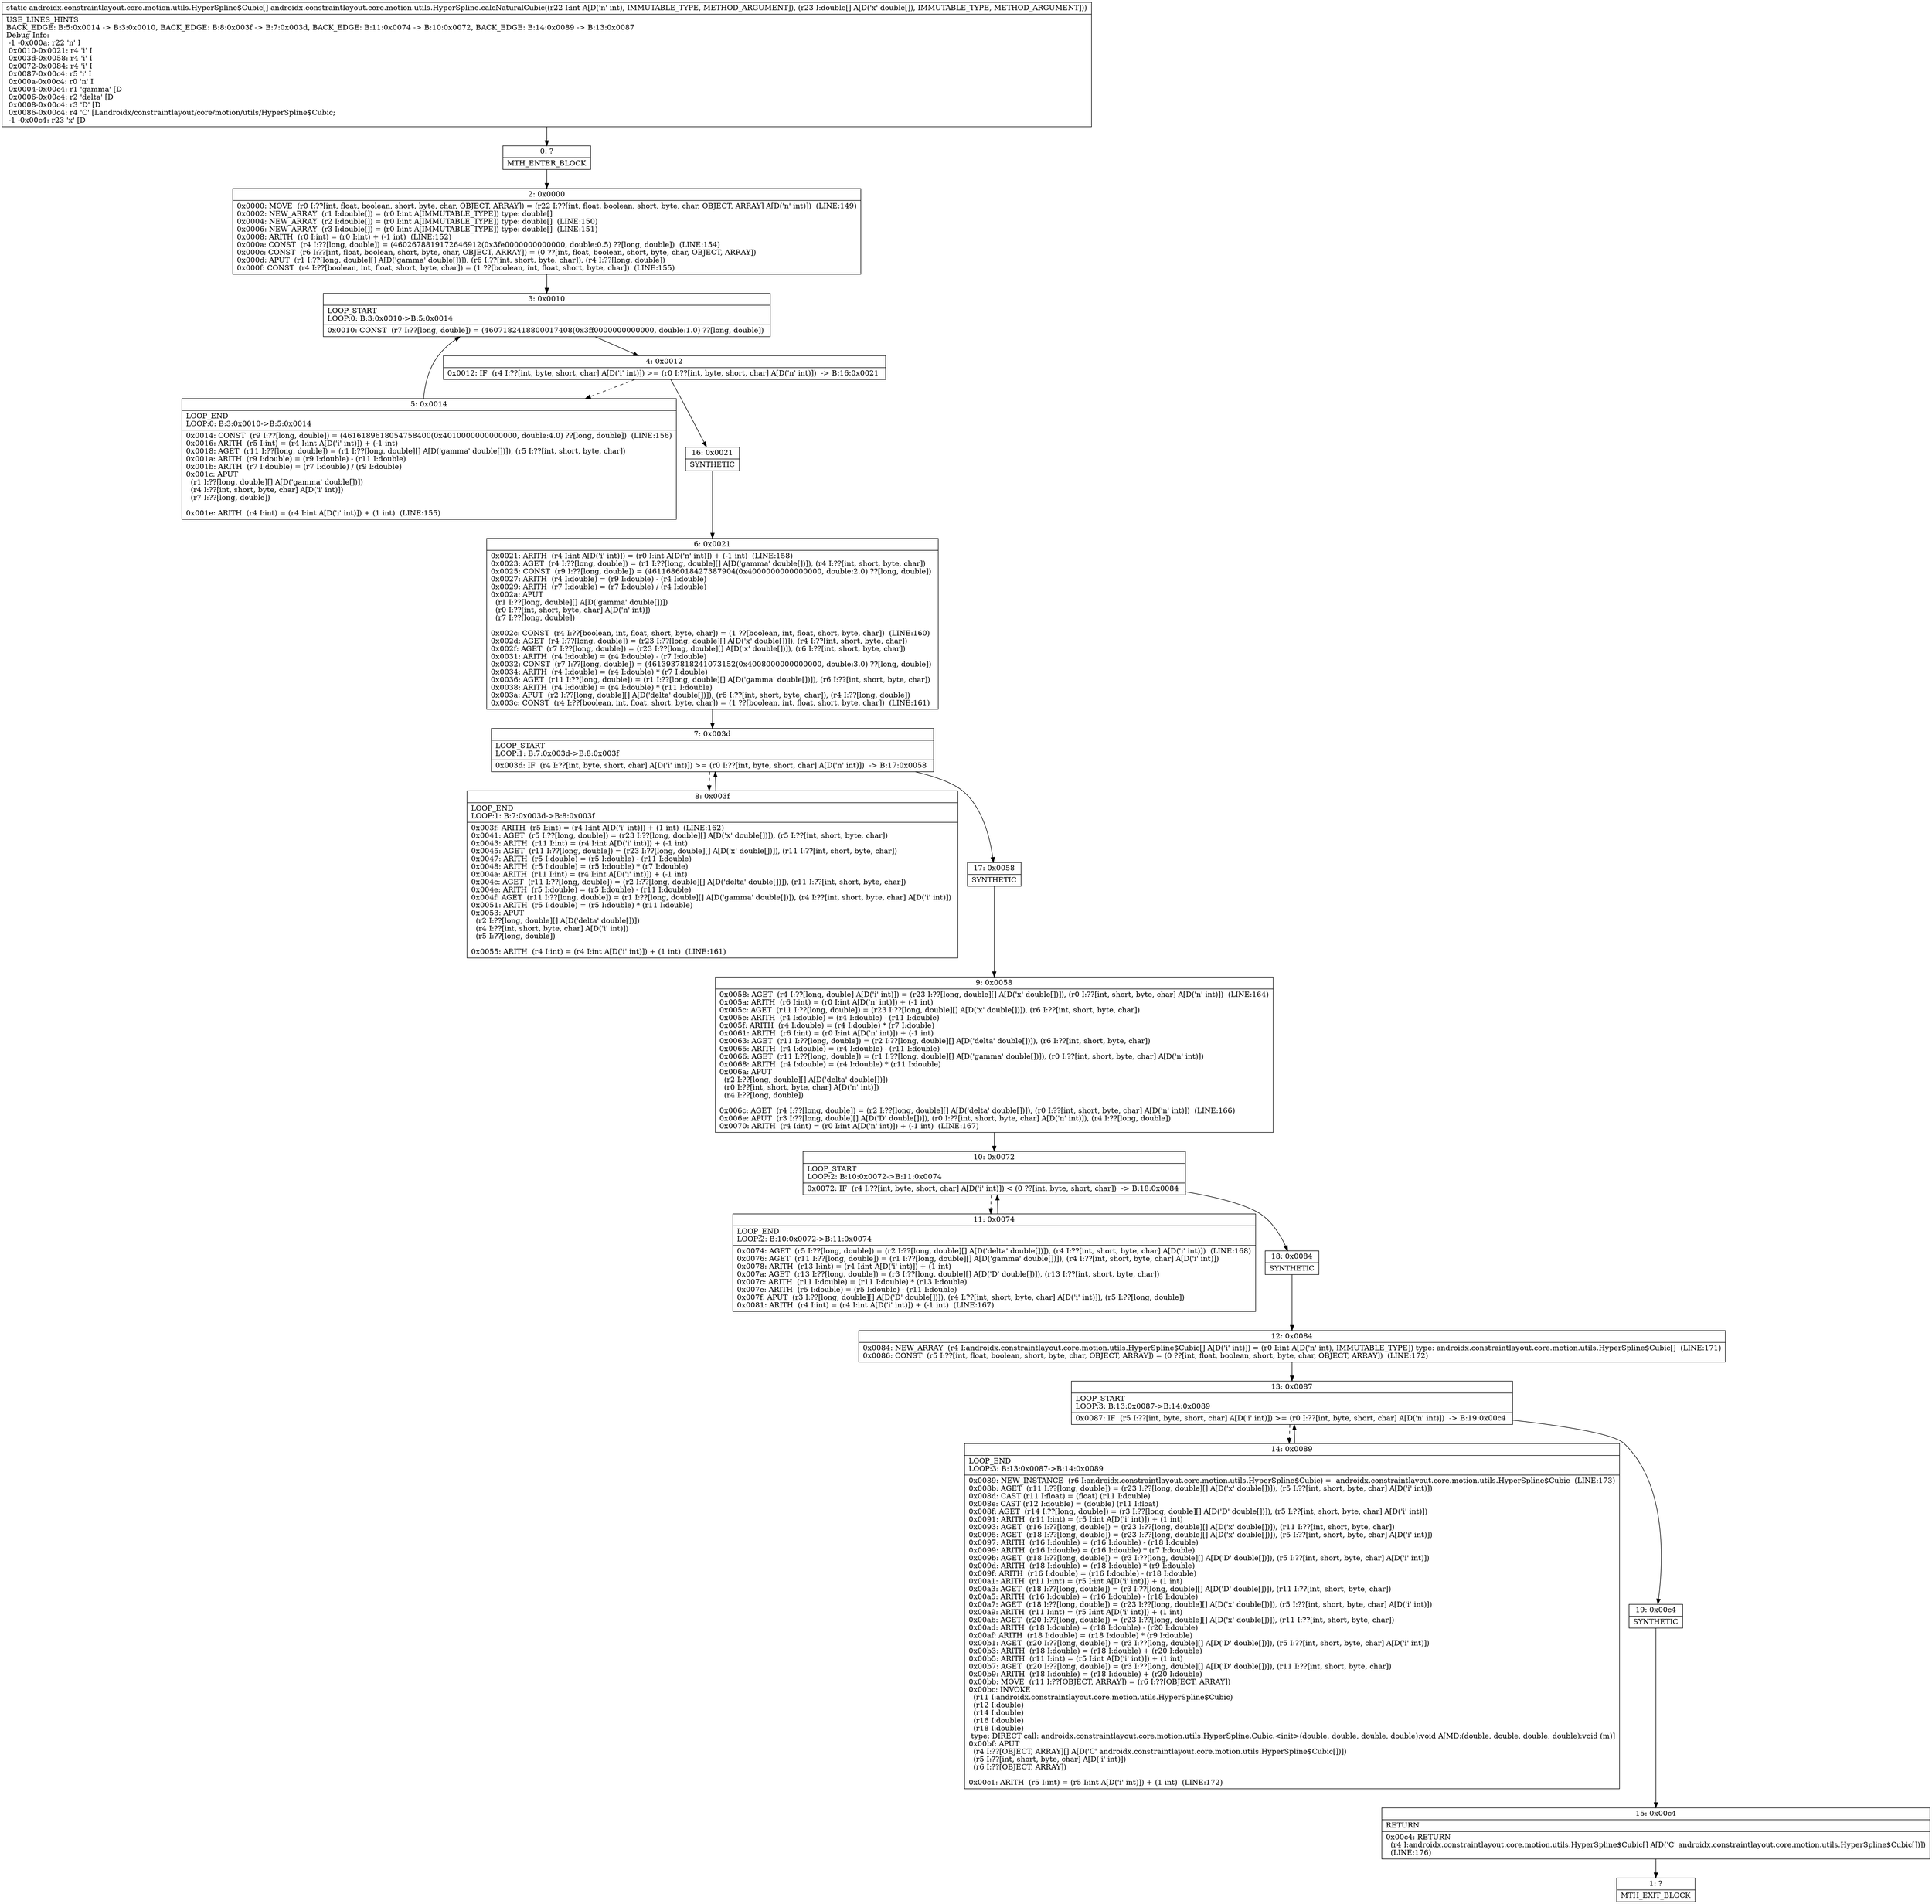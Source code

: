digraph "CFG forandroidx.constraintlayout.core.motion.utils.HyperSpline.calcNaturalCubic(I[D)[Landroidx\/constraintlayout\/core\/motion\/utils\/HyperSpline$Cubic;" {
Node_0 [shape=record,label="{0\:\ ?|MTH_ENTER_BLOCK\l}"];
Node_2 [shape=record,label="{2\:\ 0x0000|0x0000: MOVE  (r0 I:??[int, float, boolean, short, byte, char, OBJECT, ARRAY]) = (r22 I:??[int, float, boolean, short, byte, char, OBJECT, ARRAY] A[D('n' int)])  (LINE:149)\l0x0002: NEW_ARRAY  (r1 I:double[]) = (r0 I:int A[IMMUTABLE_TYPE]) type: double[] \l0x0004: NEW_ARRAY  (r2 I:double[]) = (r0 I:int A[IMMUTABLE_TYPE]) type: double[]  (LINE:150)\l0x0006: NEW_ARRAY  (r3 I:double[]) = (r0 I:int A[IMMUTABLE_TYPE]) type: double[]  (LINE:151)\l0x0008: ARITH  (r0 I:int) = (r0 I:int) + (\-1 int)  (LINE:152)\l0x000a: CONST  (r4 I:??[long, double]) = (4602678819172646912(0x3fe0000000000000, double:0.5) ??[long, double])  (LINE:154)\l0x000c: CONST  (r6 I:??[int, float, boolean, short, byte, char, OBJECT, ARRAY]) = (0 ??[int, float, boolean, short, byte, char, OBJECT, ARRAY]) \l0x000d: APUT  (r1 I:??[long, double][] A[D('gamma' double[])]), (r6 I:??[int, short, byte, char]), (r4 I:??[long, double]) \l0x000f: CONST  (r4 I:??[boolean, int, float, short, byte, char]) = (1 ??[boolean, int, float, short, byte, char])  (LINE:155)\l}"];
Node_3 [shape=record,label="{3\:\ 0x0010|LOOP_START\lLOOP:0: B:3:0x0010\-\>B:5:0x0014\l|0x0010: CONST  (r7 I:??[long, double]) = (4607182418800017408(0x3ff0000000000000, double:1.0) ??[long, double]) \l}"];
Node_4 [shape=record,label="{4\:\ 0x0012|0x0012: IF  (r4 I:??[int, byte, short, char] A[D('i' int)]) \>= (r0 I:??[int, byte, short, char] A[D('n' int)])  \-\> B:16:0x0021 \l}"];
Node_5 [shape=record,label="{5\:\ 0x0014|LOOP_END\lLOOP:0: B:3:0x0010\-\>B:5:0x0014\l|0x0014: CONST  (r9 I:??[long, double]) = (4616189618054758400(0x4010000000000000, double:4.0) ??[long, double])  (LINE:156)\l0x0016: ARITH  (r5 I:int) = (r4 I:int A[D('i' int)]) + (\-1 int) \l0x0018: AGET  (r11 I:??[long, double]) = (r1 I:??[long, double][] A[D('gamma' double[])]), (r5 I:??[int, short, byte, char]) \l0x001a: ARITH  (r9 I:double) = (r9 I:double) \- (r11 I:double) \l0x001b: ARITH  (r7 I:double) = (r7 I:double) \/ (r9 I:double) \l0x001c: APUT  \l  (r1 I:??[long, double][] A[D('gamma' double[])])\l  (r4 I:??[int, short, byte, char] A[D('i' int)])\l  (r7 I:??[long, double])\l \l0x001e: ARITH  (r4 I:int) = (r4 I:int A[D('i' int)]) + (1 int)  (LINE:155)\l}"];
Node_16 [shape=record,label="{16\:\ 0x0021|SYNTHETIC\l}"];
Node_6 [shape=record,label="{6\:\ 0x0021|0x0021: ARITH  (r4 I:int A[D('i' int)]) = (r0 I:int A[D('n' int)]) + (\-1 int)  (LINE:158)\l0x0023: AGET  (r4 I:??[long, double]) = (r1 I:??[long, double][] A[D('gamma' double[])]), (r4 I:??[int, short, byte, char]) \l0x0025: CONST  (r9 I:??[long, double]) = (4611686018427387904(0x4000000000000000, double:2.0) ??[long, double]) \l0x0027: ARITH  (r4 I:double) = (r9 I:double) \- (r4 I:double) \l0x0029: ARITH  (r7 I:double) = (r7 I:double) \/ (r4 I:double) \l0x002a: APUT  \l  (r1 I:??[long, double][] A[D('gamma' double[])])\l  (r0 I:??[int, short, byte, char] A[D('n' int)])\l  (r7 I:??[long, double])\l \l0x002c: CONST  (r4 I:??[boolean, int, float, short, byte, char]) = (1 ??[boolean, int, float, short, byte, char])  (LINE:160)\l0x002d: AGET  (r4 I:??[long, double]) = (r23 I:??[long, double][] A[D('x' double[])]), (r4 I:??[int, short, byte, char]) \l0x002f: AGET  (r7 I:??[long, double]) = (r23 I:??[long, double][] A[D('x' double[])]), (r6 I:??[int, short, byte, char]) \l0x0031: ARITH  (r4 I:double) = (r4 I:double) \- (r7 I:double) \l0x0032: CONST  (r7 I:??[long, double]) = (4613937818241073152(0x4008000000000000, double:3.0) ??[long, double]) \l0x0034: ARITH  (r4 I:double) = (r4 I:double) * (r7 I:double) \l0x0036: AGET  (r11 I:??[long, double]) = (r1 I:??[long, double][] A[D('gamma' double[])]), (r6 I:??[int, short, byte, char]) \l0x0038: ARITH  (r4 I:double) = (r4 I:double) * (r11 I:double) \l0x003a: APUT  (r2 I:??[long, double][] A[D('delta' double[])]), (r6 I:??[int, short, byte, char]), (r4 I:??[long, double]) \l0x003c: CONST  (r4 I:??[boolean, int, float, short, byte, char]) = (1 ??[boolean, int, float, short, byte, char])  (LINE:161)\l}"];
Node_7 [shape=record,label="{7\:\ 0x003d|LOOP_START\lLOOP:1: B:7:0x003d\-\>B:8:0x003f\l|0x003d: IF  (r4 I:??[int, byte, short, char] A[D('i' int)]) \>= (r0 I:??[int, byte, short, char] A[D('n' int)])  \-\> B:17:0x0058 \l}"];
Node_8 [shape=record,label="{8\:\ 0x003f|LOOP_END\lLOOP:1: B:7:0x003d\-\>B:8:0x003f\l|0x003f: ARITH  (r5 I:int) = (r4 I:int A[D('i' int)]) + (1 int)  (LINE:162)\l0x0041: AGET  (r5 I:??[long, double]) = (r23 I:??[long, double][] A[D('x' double[])]), (r5 I:??[int, short, byte, char]) \l0x0043: ARITH  (r11 I:int) = (r4 I:int A[D('i' int)]) + (\-1 int) \l0x0045: AGET  (r11 I:??[long, double]) = (r23 I:??[long, double][] A[D('x' double[])]), (r11 I:??[int, short, byte, char]) \l0x0047: ARITH  (r5 I:double) = (r5 I:double) \- (r11 I:double) \l0x0048: ARITH  (r5 I:double) = (r5 I:double) * (r7 I:double) \l0x004a: ARITH  (r11 I:int) = (r4 I:int A[D('i' int)]) + (\-1 int) \l0x004c: AGET  (r11 I:??[long, double]) = (r2 I:??[long, double][] A[D('delta' double[])]), (r11 I:??[int, short, byte, char]) \l0x004e: ARITH  (r5 I:double) = (r5 I:double) \- (r11 I:double) \l0x004f: AGET  (r11 I:??[long, double]) = (r1 I:??[long, double][] A[D('gamma' double[])]), (r4 I:??[int, short, byte, char] A[D('i' int)]) \l0x0051: ARITH  (r5 I:double) = (r5 I:double) * (r11 I:double) \l0x0053: APUT  \l  (r2 I:??[long, double][] A[D('delta' double[])])\l  (r4 I:??[int, short, byte, char] A[D('i' int)])\l  (r5 I:??[long, double])\l \l0x0055: ARITH  (r4 I:int) = (r4 I:int A[D('i' int)]) + (1 int)  (LINE:161)\l}"];
Node_17 [shape=record,label="{17\:\ 0x0058|SYNTHETIC\l}"];
Node_9 [shape=record,label="{9\:\ 0x0058|0x0058: AGET  (r4 I:??[long, double] A[D('i' int)]) = (r23 I:??[long, double][] A[D('x' double[])]), (r0 I:??[int, short, byte, char] A[D('n' int)])  (LINE:164)\l0x005a: ARITH  (r6 I:int) = (r0 I:int A[D('n' int)]) + (\-1 int) \l0x005c: AGET  (r11 I:??[long, double]) = (r23 I:??[long, double][] A[D('x' double[])]), (r6 I:??[int, short, byte, char]) \l0x005e: ARITH  (r4 I:double) = (r4 I:double) \- (r11 I:double) \l0x005f: ARITH  (r4 I:double) = (r4 I:double) * (r7 I:double) \l0x0061: ARITH  (r6 I:int) = (r0 I:int A[D('n' int)]) + (\-1 int) \l0x0063: AGET  (r11 I:??[long, double]) = (r2 I:??[long, double][] A[D('delta' double[])]), (r6 I:??[int, short, byte, char]) \l0x0065: ARITH  (r4 I:double) = (r4 I:double) \- (r11 I:double) \l0x0066: AGET  (r11 I:??[long, double]) = (r1 I:??[long, double][] A[D('gamma' double[])]), (r0 I:??[int, short, byte, char] A[D('n' int)]) \l0x0068: ARITH  (r4 I:double) = (r4 I:double) * (r11 I:double) \l0x006a: APUT  \l  (r2 I:??[long, double][] A[D('delta' double[])])\l  (r0 I:??[int, short, byte, char] A[D('n' int)])\l  (r4 I:??[long, double])\l \l0x006c: AGET  (r4 I:??[long, double]) = (r2 I:??[long, double][] A[D('delta' double[])]), (r0 I:??[int, short, byte, char] A[D('n' int)])  (LINE:166)\l0x006e: APUT  (r3 I:??[long, double][] A[D('D' double[])]), (r0 I:??[int, short, byte, char] A[D('n' int)]), (r4 I:??[long, double]) \l0x0070: ARITH  (r4 I:int) = (r0 I:int A[D('n' int)]) + (\-1 int)  (LINE:167)\l}"];
Node_10 [shape=record,label="{10\:\ 0x0072|LOOP_START\lLOOP:2: B:10:0x0072\-\>B:11:0x0074\l|0x0072: IF  (r4 I:??[int, byte, short, char] A[D('i' int)]) \< (0 ??[int, byte, short, char])  \-\> B:18:0x0084 \l}"];
Node_11 [shape=record,label="{11\:\ 0x0074|LOOP_END\lLOOP:2: B:10:0x0072\-\>B:11:0x0074\l|0x0074: AGET  (r5 I:??[long, double]) = (r2 I:??[long, double][] A[D('delta' double[])]), (r4 I:??[int, short, byte, char] A[D('i' int)])  (LINE:168)\l0x0076: AGET  (r11 I:??[long, double]) = (r1 I:??[long, double][] A[D('gamma' double[])]), (r4 I:??[int, short, byte, char] A[D('i' int)]) \l0x0078: ARITH  (r13 I:int) = (r4 I:int A[D('i' int)]) + (1 int) \l0x007a: AGET  (r13 I:??[long, double]) = (r3 I:??[long, double][] A[D('D' double[])]), (r13 I:??[int, short, byte, char]) \l0x007c: ARITH  (r11 I:double) = (r11 I:double) * (r13 I:double) \l0x007e: ARITH  (r5 I:double) = (r5 I:double) \- (r11 I:double) \l0x007f: APUT  (r3 I:??[long, double][] A[D('D' double[])]), (r4 I:??[int, short, byte, char] A[D('i' int)]), (r5 I:??[long, double]) \l0x0081: ARITH  (r4 I:int) = (r4 I:int A[D('i' int)]) + (\-1 int)  (LINE:167)\l}"];
Node_18 [shape=record,label="{18\:\ 0x0084|SYNTHETIC\l}"];
Node_12 [shape=record,label="{12\:\ 0x0084|0x0084: NEW_ARRAY  (r4 I:androidx.constraintlayout.core.motion.utils.HyperSpline$Cubic[] A[D('i' int)]) = (r0 I:int A[D('n' int), IMMUTABLE_TYPE]) type: androidx.constraintlayout.core.motion.utils.HyperSpline$Cubic[]  (LINE:171)\l0x0086: CONST  (r5 I:??[int, float, boolean, short, byte, char, OBJECT, ARRAY]) = (0 ??[int, float, boolean, short, byte, char, OBJECT, ARRAY])  (LINE:172)\l}"];
Node_13 [shape=record,label="{13\:\ 0x0087|LOOP_START\lLOOP:3: B:13:0x0087\-\>B:14:0x0089\l|0x0087: IF  (r5 I:??[int, byte, short, char] A[D('i' int)]) \>= (r0 I:??[int, byte, short, char] A[D('n' int)])  \-\> B:19:0x00c4 \l}"];
Node_14 [shape=record,label="{14\:\ 0x0089|LOOP_END\lLOOP:3: B:13:0x0087\-\>B:14:0x0089\l|0x0089: NEW_INSTANCE  (r6 I:androidx.constraintlayout.core.motion.utils.HyperSpline$Cubic) =  androidx.constraintlayout.core.motion.utils.HyperSpline$Cubic  (LINE:173)\l0x008b: AGET  (r11 I:??[long, double]) = (r23 I:??[long, double][] A[D('x' double[])]), (r5 I:??[int, short, byte, char] A[D('i' int)]) \l0x008d: CAST (r11 I:float) = (float) (r11 I:double) \l0x008e: CAST (r12 I:double) = (double) (r11 I:float) \l0x008f: AGET  (r14 I:??[long, double]) = (r3 I:??[long, double][] A[D('D' double[])]), (r5 I:??[int, short, byte, char] A[D('i' int)]) \l0x0091: ARITH  (r11 I:int) = (r5 I:int A[D('i' int)]) + (1 int) \l0x0093: AGET  (r16 I:??[long, double]) = (r23 I:??[long, double][] A[D('x' double[])]), (r11 I:??[int, short, byte, char]) \l0x0095: AGET  (r18 I:??[long, double]) = (r23 I:??[long, double][] A[D('x' double[])]), (r5 I:??[int, short, byte, char] A[D('i' int)]) \l0x0097: ARITH  (r16 I:double) = (r16 I:double) \- (r18 I:double) \l0x0099: ARITH  (r16 I:double) = (r16 I:double) * (r7 I:double) \l0x009b: AGET  (r18 I:??[long, double]) = (r3 I:??[long, double][] A[D('D' double[])]), (r5 I:??[int, short, byte, char] A[D('i' int)]) \l0x009d: ARITH  (r18 I:double) = (r18 I:double) * (r9 I:double) \l0x009f: ARITH  (r16 I:double) = (r16 I:double) \- (r18 I:double) \l0x00a1: ARITH  (r11 I:int) = (r5 I:int A[D('i' int)]) + (1 int) \l0x00a3: AGET  (r18 I:??[long, double]) = (r3 I:??[long, double][] A[D('D' double[])]), (r11 I:??[int, short, byte, char]) \l0x00a5: ARITH  (r16 I:double) = (r16 I:double) \- (r18 I:double) \l0x00a7: AGET  (r18 I:??[long, double]) = (r23 I:??[long, double][] A[D('x' double[])]), (r5 I:??[int, short, byte, char] A[D('i' int)]) \l0x00a9: ARITH  (r11 I:int) = (r5 I:int A[D('i' int)]) + (1 int) \l0x00ab: AGET  (r20 I:??[long, double]) = (r23 I:??[long, double][] A[D('x' double[])]), (r11 I:??[int, short, byte, char]) \l0x00ad: ARITH  (r18 I:double) = (r18 I:double) \- (r20 I:double) \l0x00af: ARITH  (r18 I:double) = (r18 I:double) * (r9 I:double) \l0x00b1: AGET  (r20 I:??[long, double]) = (r3 I:??[long, double][] A[D('D' double[])]), (r5 I:??[int, short, byte, char] A[D('i' int)]) \l0x00b3: ARITH  (r18 I:double) = (r18 I:double) + (r20 I:double) \l0x00b5: ARITH  (r11 I:int) = (r5 I:int A[D('i' int)]) + (1 int) \l0x00b7: AGET  (r20 I:??[long, double]) = (r3 I:??[long, double][] A[D('D' double[])]), (r11 I:??[int, short, byte, char]) \l0x00b9: ARITH  (r18 I:double) = (r18 I:double) + (r20 I:double) \l0x00bb: MOVE  (r11 I:??[OBJECT, ARRAY]) = (r6 I:??[OBJECT, ARRAY]) \l0x00bc: INVOKE  \l  (r11 I:androidx.constraintlayout.core.motion.utils.HyperSpline$Cubic)\l  (r12 I:double)\l  (r14 I:double)\l  (r16 I:double)\l  (r18 I:double)\l type: DIRECT call: androidx.constraintlayout.core.motion.utils.HyperSpline.Cubic.\<init\>(double, double, double, double):void A[MD:(double, double, double, double):void (m)]\l0x00bf: APUT  \l  (r4 I:??[OBJECT, ARRAY][] A[D('C' androidx.constraintlayout.core.motion.utils.HyperSpline$Cubic[])])\l  (r5 I:??[int, short, byte, char] A[D('i' int)])\l  (r6 I:??[OBJECT, ARRAY])\l \l0x00c1: ARITH  (r5 I:int) = (r5 I:int A[D('i' int)]) + (1 int)  (LINE:172)\l}"];
Node_19 [shape=record,label="{19\:\ 0x00c4|SYNTHETIC\l}"];
Node_15 [shape=record,label="{15\:\ 0x00c4|RETURN\l|0x00c4: RETURN  \l  (r4 I:androidx.constraintlayout.core.motion.utils.HyperSpline$Cubic[] A[D('C' androidx.constraintlayout.core.motion.utils.HyperSpline$Cubic[])])\l  (LINE:176)\l}"];
Node_1 [shape=record,label="{1\:\ ?|MTH_EXIT_BLOCK\l}"];
MethodNode[shape=record,label="{static androidx.constraintlayout.core.motion.utils.HyperSpline$Cubic[] androidx.constraintlayout.core.motion.utils.HyperSpline.calcNaturalCubic((r22 I:int A[D('n' int), IMMUTABLE_TYPE, METHOD_ARGUMENT]), (r23 I:double[] A[D('x' double[]), IMMUTABLE_TYPE, METHOD_ARGUMENT]))  | USE_LINES_HINTS\lBACK_EDGE: B:5:0x0014 \-\> B:3:0x0010, BACK_EDGE: B:8:0x003f \-\> B:7:0x003d, BACK_EDGE: B:11:0x0074 \-\> B:10:0x0072, BACK_EDGE: B:14:0x0089 \-\> B:13:0x0087\lDebug Info:\l  \-1 \-0x000a: r22 'n' I\l  0x0010\-0x0021: r4 'i' I\l  0x003d\-0x0058: r4 'i' I\l  0x0072\-0x0084: r4 'i' I\l  0x0087\-0x00c4: r5 'i' I\l  0x000a\-0x00c4: r0 'n' I\l  0x0004\-0x00c4: r1 'gamma' [D\l  0x0006\-0x00c4: r2 'delta' [D\l  0x0008\-0x00c4: r3 'D' [D\l  0x0086\-0x00c4: r4 'C' [Landroidx\/constraintlayout\/core\/motion\/utils\/HyperSpline$Cubic;\l  \-1 \-0x00c4: r23 'x' [D\l}"];
MethodNode -> Node_0;Node_0 -> Node_2;
Node_2 -> Node_3;
Node_3 -> Node_4;
Node_4 -> Node_5[style=dashed];
Node_4 -> Node_16;
Node_5 -> Node_3;
Node_16 -> Node_6;
Node_6 -> Node_7;
Node_7 -> Node_8[style=dashed];
Node_7 -> Node_17;
Node_8 -> Node_7;
Node_17 -> Node_9;
Node_9 -> Node_10;
Node_10 -> Node_11[style=dashed];
Node_10 -> Node_18;
Node_11 -> Node_10;
Node_18 -> Node_12;
Node_12 -> Node_13;
Node_13 -> Node_14[style=dashed];
Node_13 -> Node_19;
Node_14 -> Node_13;
Node_19 -> Node_15;
Node_15 -> Node_1;
}

